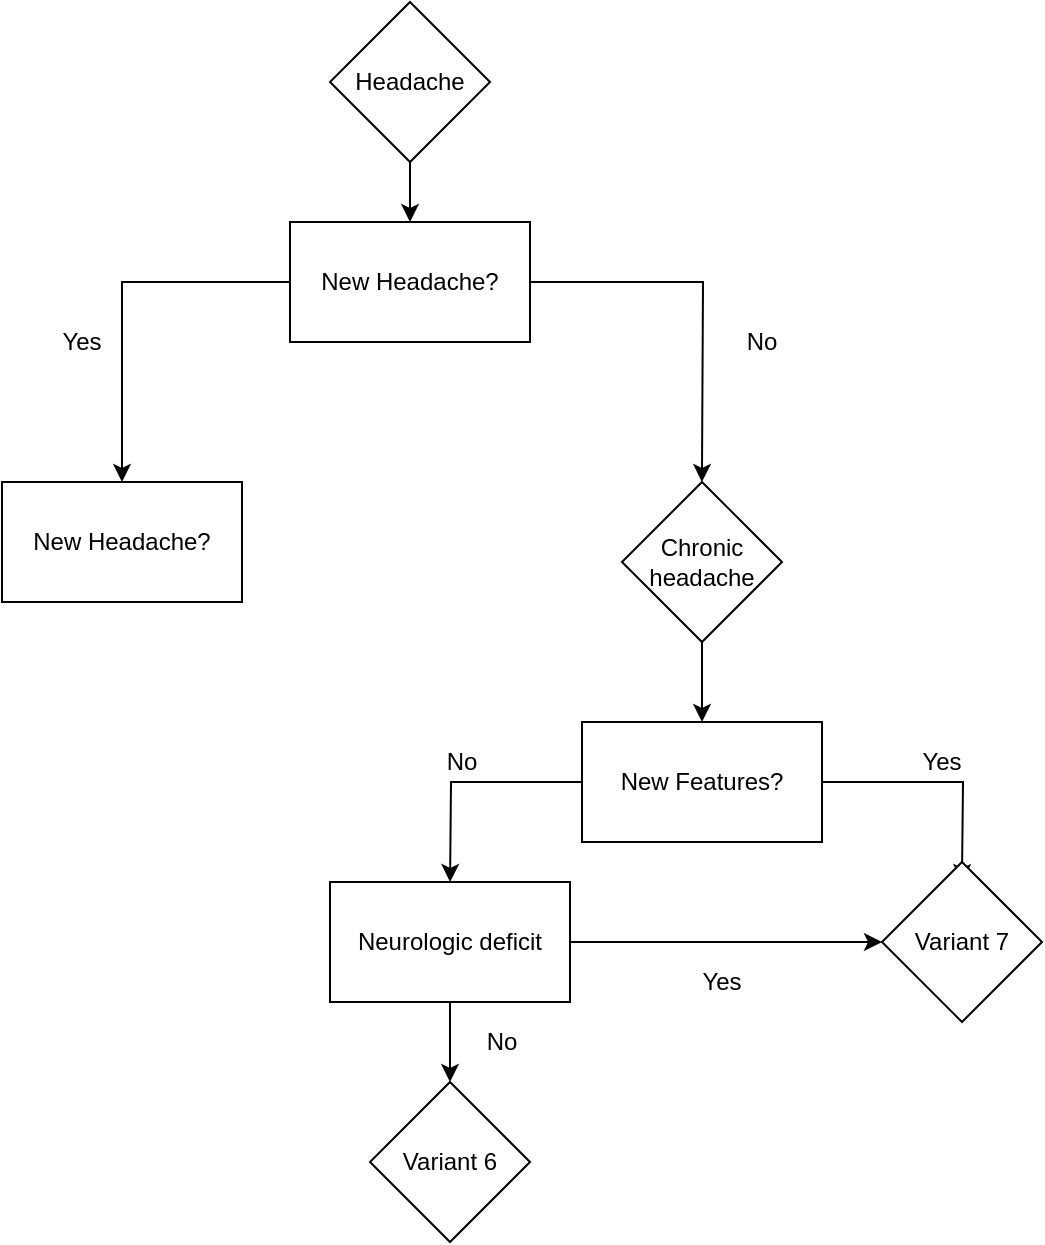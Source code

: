<mxfile version="13.3.1" type="github">
  <diagram id="C5RBs43oDa-KdzZeNtuy" name="Page-1">
    <mxGraphModel dx="1039" dy="496" grid="1" gridSize="10" guides="1" tooltips="1" connect="1" arrows="1" fold="1" page="1" pageScale="1" pageWidth="827" pageHeight="1169" math="0" shadow="0">
      <root>
        <mxCell id="WIyWlLk6GJQsqaUBKTNV-0" />
        <mxCell id="WIyWlLk6GJQsqaUBKTNV-1" parent="WIyWlLk6GJQsqaUBKTNV-0" />
        <mxCell id="Id9Vc4TAqnPLpu0wvonf-2" style="edgeStyle=orthogonalEdgeStyle;rounded=0;orthogonalLoop=1;jettySize=auto;html=1;exitX=0.5;exitY=1;exitDx=0;exitDy=0;entryX=0.5;entryY=0;entryDx=0;entryDy=0;" edge="1" parent="WIyWlLk6GJQsqaUBKTNV-1" source="Id9Vc4TAqnPLpu0wvonf-0" target="Id9Vc4TAqnPLpu0wvonf-1">
          <mxGeometry relative="1" as="geometry" />
        </mxCell>
        <mxCell id="Id9Vc4TAqnPLpu0wvonf-0" value="Headache" style="rhombus;whiteSpace=wrap;html=1;" vertex="1" parent="WIyWlLk6GJQsqaUBKTNV-1">
          <mxGeometry x="374" y="20" width="80" height="80" as="geometry" />
        </mxCell>
        <mxCell id="Id9Vc4TAqnPLpu0wvonf-4" value="" style="edgeStyle=orthogonalEdgeStyle;rounded=0;orthogonalLoop=1;jettySize=auto;html=1;" edge="1" parent="WIyWlLk6GJQsqaUBKTNV-1" source="Id9Vc4TAqnPLpu0wvonf-1" target="Id9Vc4TAqnPLpu0wvonf-3">
          <mxGeometry relative="1" as="geometry" />
        </mxCell>
        <mxCell id="Id9Vc4TAqnPLpu0wvonf-6" value="" style="edgeStyle=orthogonalEdgeStyle;rounded=0;orthogonalLoop=1;jettySize=auto;html=1;" edge="1" parent="WIyWlLk6GJQsqaUBKTNV-1" source="Id9Vc4TAqnPLpu0wvonf-1">
          <mxGeometry relative="1" as="geometry">
            <mxPoint x="559.966" y="260" as="targetPoint" />
          </mxGeometry>
        </mxCell>
        <mxCell id="Id9Vc4TAqnPLpu0wvonf-1" value="New Headache?" style="rounded=0;whiteSpace=wrap;html=1;" vertex="1" parent="WIyWlLk6GJQsqaUBKTNV-1">
          <mxGeometry x="354" y="130" width="120" height="60" as="geometry" />
        </mxCell>
        <mxCell id="Id9Vc4TAqnPLpu0wvonf-3" value="New Headache?" style="rounded=0;whiteSpace=wrap;html=1;" vertex="1" parent="WIyWlLk6GJQsqaUBKTNV-1">
          <mxGeometry x="210" y="260" width="120" height="60" as="geometry" />
        </mxCell>
        <mxCell id="Id9Vc4TAqnPLpu0wvonf-7" value="Yes" style="text;html=1;strokeColor=none;fillColor=none;align=center;verticalAlign=middle;whiteSpace=wrap;rounded=0;" vertex="1" parent="WIyWlLk6GJQsqaUBKTNV-1">
          <mxGeometry x="230" y="180" width="40" height="20" as="geometry" />
        </mxCell>
        <mxCell id="Id9Vc4TAqnPLpu0wvonf-8" value="No" style="text;html=1;strokeColor=none;fillColor=none;align=center;verticalAlign=middle;whiteSpace=wrap;rounded=0;" vertex="1" parent="WIyWlLk6GJQsqaUBKTNV-1">
          <mxGeometry x="570" y="180" width="40" height="20" as="geometry" />
        </mxCell>
        <mxCell id="Id9Vc4TAqnPLpu0wvonf-11" style="edgeStyle=orthogonalEdgeStyle;rounded=0;orthogonalLoop=1;jettySize=auto;html=1;exitX=0.5;exitY=1;exitDx=0;exitDy=0;entryX=0.5;entryY=0;entryDx=0;entryDy=0;" edge="1" parent="WIyWlLk6GJQsqaUBKTNV-1" source="Id9Vc4TAqnPLpu0wvonf-9" target="Id9Vc4TAqnPLpu0wvonf-10">
          <mxGeometry relative="1" as="geometry" />
        </mxCell>
        <mxCell id="Id9Vc4TAqnPLpu0wvonf-9" value="Chronic headache" style="rhombus;whiteSpace=wrap;html=1;" vertex="1" parent="WIyWlLk6GJQsqaUBKTNV-1">
          <mxGeometry x="520" y="260" width="80" height="80" as="geometry" />
        </mxCell>
        <mxCell id="Id9Vc4TAqnPLpu0wvonf-13" value="" style="edgeStyle=orthogonalEdgeStyle;rounded=0;orthogonalLoop=1;jettySize=auto;html=1;" edge="1" parent="WIyWlLk6GJQsqaUBKTNV-1" source="Id9Vc4TAqnPLpu0wvonf-10">
          <mxGeometry relative="1" as="geometry">
            <mxPoint x="434.034" y="460.0" as="targetPoint" />
          </mxGeometry>
        </mxCell>
        <mxCell id="Id9Vc4TAqnPLpu0wvonf-15" value="" style="edgeStyle=orthogonalEdgeStyle;rounded=0;orthogonalLoop=1;jettySize=auto;html=1;" edge="1" parent="WIyWlLk6GJQsqaUBKTNV-1" source="Id9Vc4TAqnPLpu0wvonf-10">
          <mxGeometry relative="1" as="geometry">
            <mxPoint x="689.966" y="460.0" as="targetPoint" />
          </mxGeometry>
        </mxCell>
        <mxCell id="Id9Vc4TAqnPLpu0wvonf-10" value="New Features?" style="rounded=0;whiteSpace=wrap;html=1;" vertex="1" parent="WIyWlLk6GJQsqaUBKTNV-1">
          <mxGeometry x="500" y="380" width="120" height="60" as="geometry" />
        </mxCell>
        <mxCell id="Id9Vc4TAqnPLpu0wvonf-16" value="Variant 6" style="rhombus;whiteSpace=wrap;html=1;" vertex="1" parent="WIyWlLk6GJQsqaUBKTNV-1">
          <mxGeometry x="394" y="560" width="80" height="80" as="geometry" />
        </mxCell>
        <mxCell id="Id9Vc4TAqnPLpu0wvonf-17" value="Variant 7" style="rhombus;whiteSpace=wrap;html=1;" vertex="1" parent="WIyWlLk6GJQsqaUBKTNV-1">
          <mxGeometry x="650" y="450" width="80" height="80" as="geometry" />
        </mxCell>
        <mxCell id="Id9Vc4TAqnPLpu0wvonf-18" value="No" style="text;html=1;strokeColor=none;fillColor=none;align=center;verticalAlign=middle;whiteSpace=wrap;rounded=0;" vertex="1" parent="WIyWlLk6GJQsqaUBKTNV-1">
          <mxGeometry x="420" y="390" width="40" height="20" as="geometry" />
        </mxCell>
        <mxCell id="Id9Vc4TAqnPLpu0wvonf-19" value="Yes" style="text;html=1;strokeColor=none;fillColor=none;align=center;verticalAlign=middle;whiteSpace=wrap;rounded=0;" vertex="1" parent="WIyWlLk6GJQsqaUBKTNV-1">
          <mxGeometry x="660" y="390" width="40" height="20" as="geometry" />
        </mxCell>
        <mxCell id="Id9Vc4TAqnPLpu0wvonf-21" style="edgeStyle=orthogonalEdgeStyle;rounded=0;orthogonalLoop=1;jettySize=auto;html=1;entryX=0.5;entryY=0;entryDx=0;entryDy=0;" edge="1" parent="WIyWlLk6GJQsqaUBKTNV-1" source="Id9Vc4TAqnPLpu0wvonf-20" target="Id9Vc4TAqnPLpu0wvonf-16">
          <mxGeometry relative="1" as="geometry" />
        </mxCell>
        <mxCell id="Id9Vc4TAqnPLpu0wvonf-22" style="edgeStyle=orthogonalEdgeStyle;rounded=0;orthogonalLoop=1;jettySize=auto;html=1;" edge="1" parent="WIyWlLk6GJQsqaUBKTNV-1" source="Id9Vc4TAqnPLpu0wvonf-20" target="Id9Vc4TAqnPLpu0wvonf-17">
          <mxGeometry relative="1" as="geometry" />
        </mxCell>
        <mxCell id="Id9Vc4TAqnPLpu0wvonf-20" value="Neurologic deficit" style="rounded=0;whiteSpace=wrap;html=1;" vertex="1" parent="WIyWlLk6GJQsqaUBKTNV-1">
          <mxGeometry x="374" y="460" width="120" height="60" as="geometry" />
        </mxCell>
        <mxCell id="Id9Vc4TAqnPLpu0wvonf-23" value="No" style="text;html=1;strokeColor=none;fillColor=none;align=center;verticalAlign=middle;whiteSpace=wrap;rounded=0;" vertex="1" parent="WIyWlLk6GJQsqaUBKTNV-1">
          <mxGeometry x="440" y="530" width="40" height="20" as="geometry" />
        </mxCell>
        <mxCell id="Id9Vc4TAqnPLpu0wvonf-24" value="Yes" style="text;html=1;strokeColor=none;fillColor=none;align=center;verticalAlign=middle;whiteSpace=wrap;rounded=0;" vertex="1" parent="WIyWlLk6GJQsqaUBKTNV-1">
          <mxGeometry x="550" y="500" width="40" height="20" as="geometry" />
        </mxCell>
      </root>
    </mxGraphModel>
  </diagram>
</mxfile>
